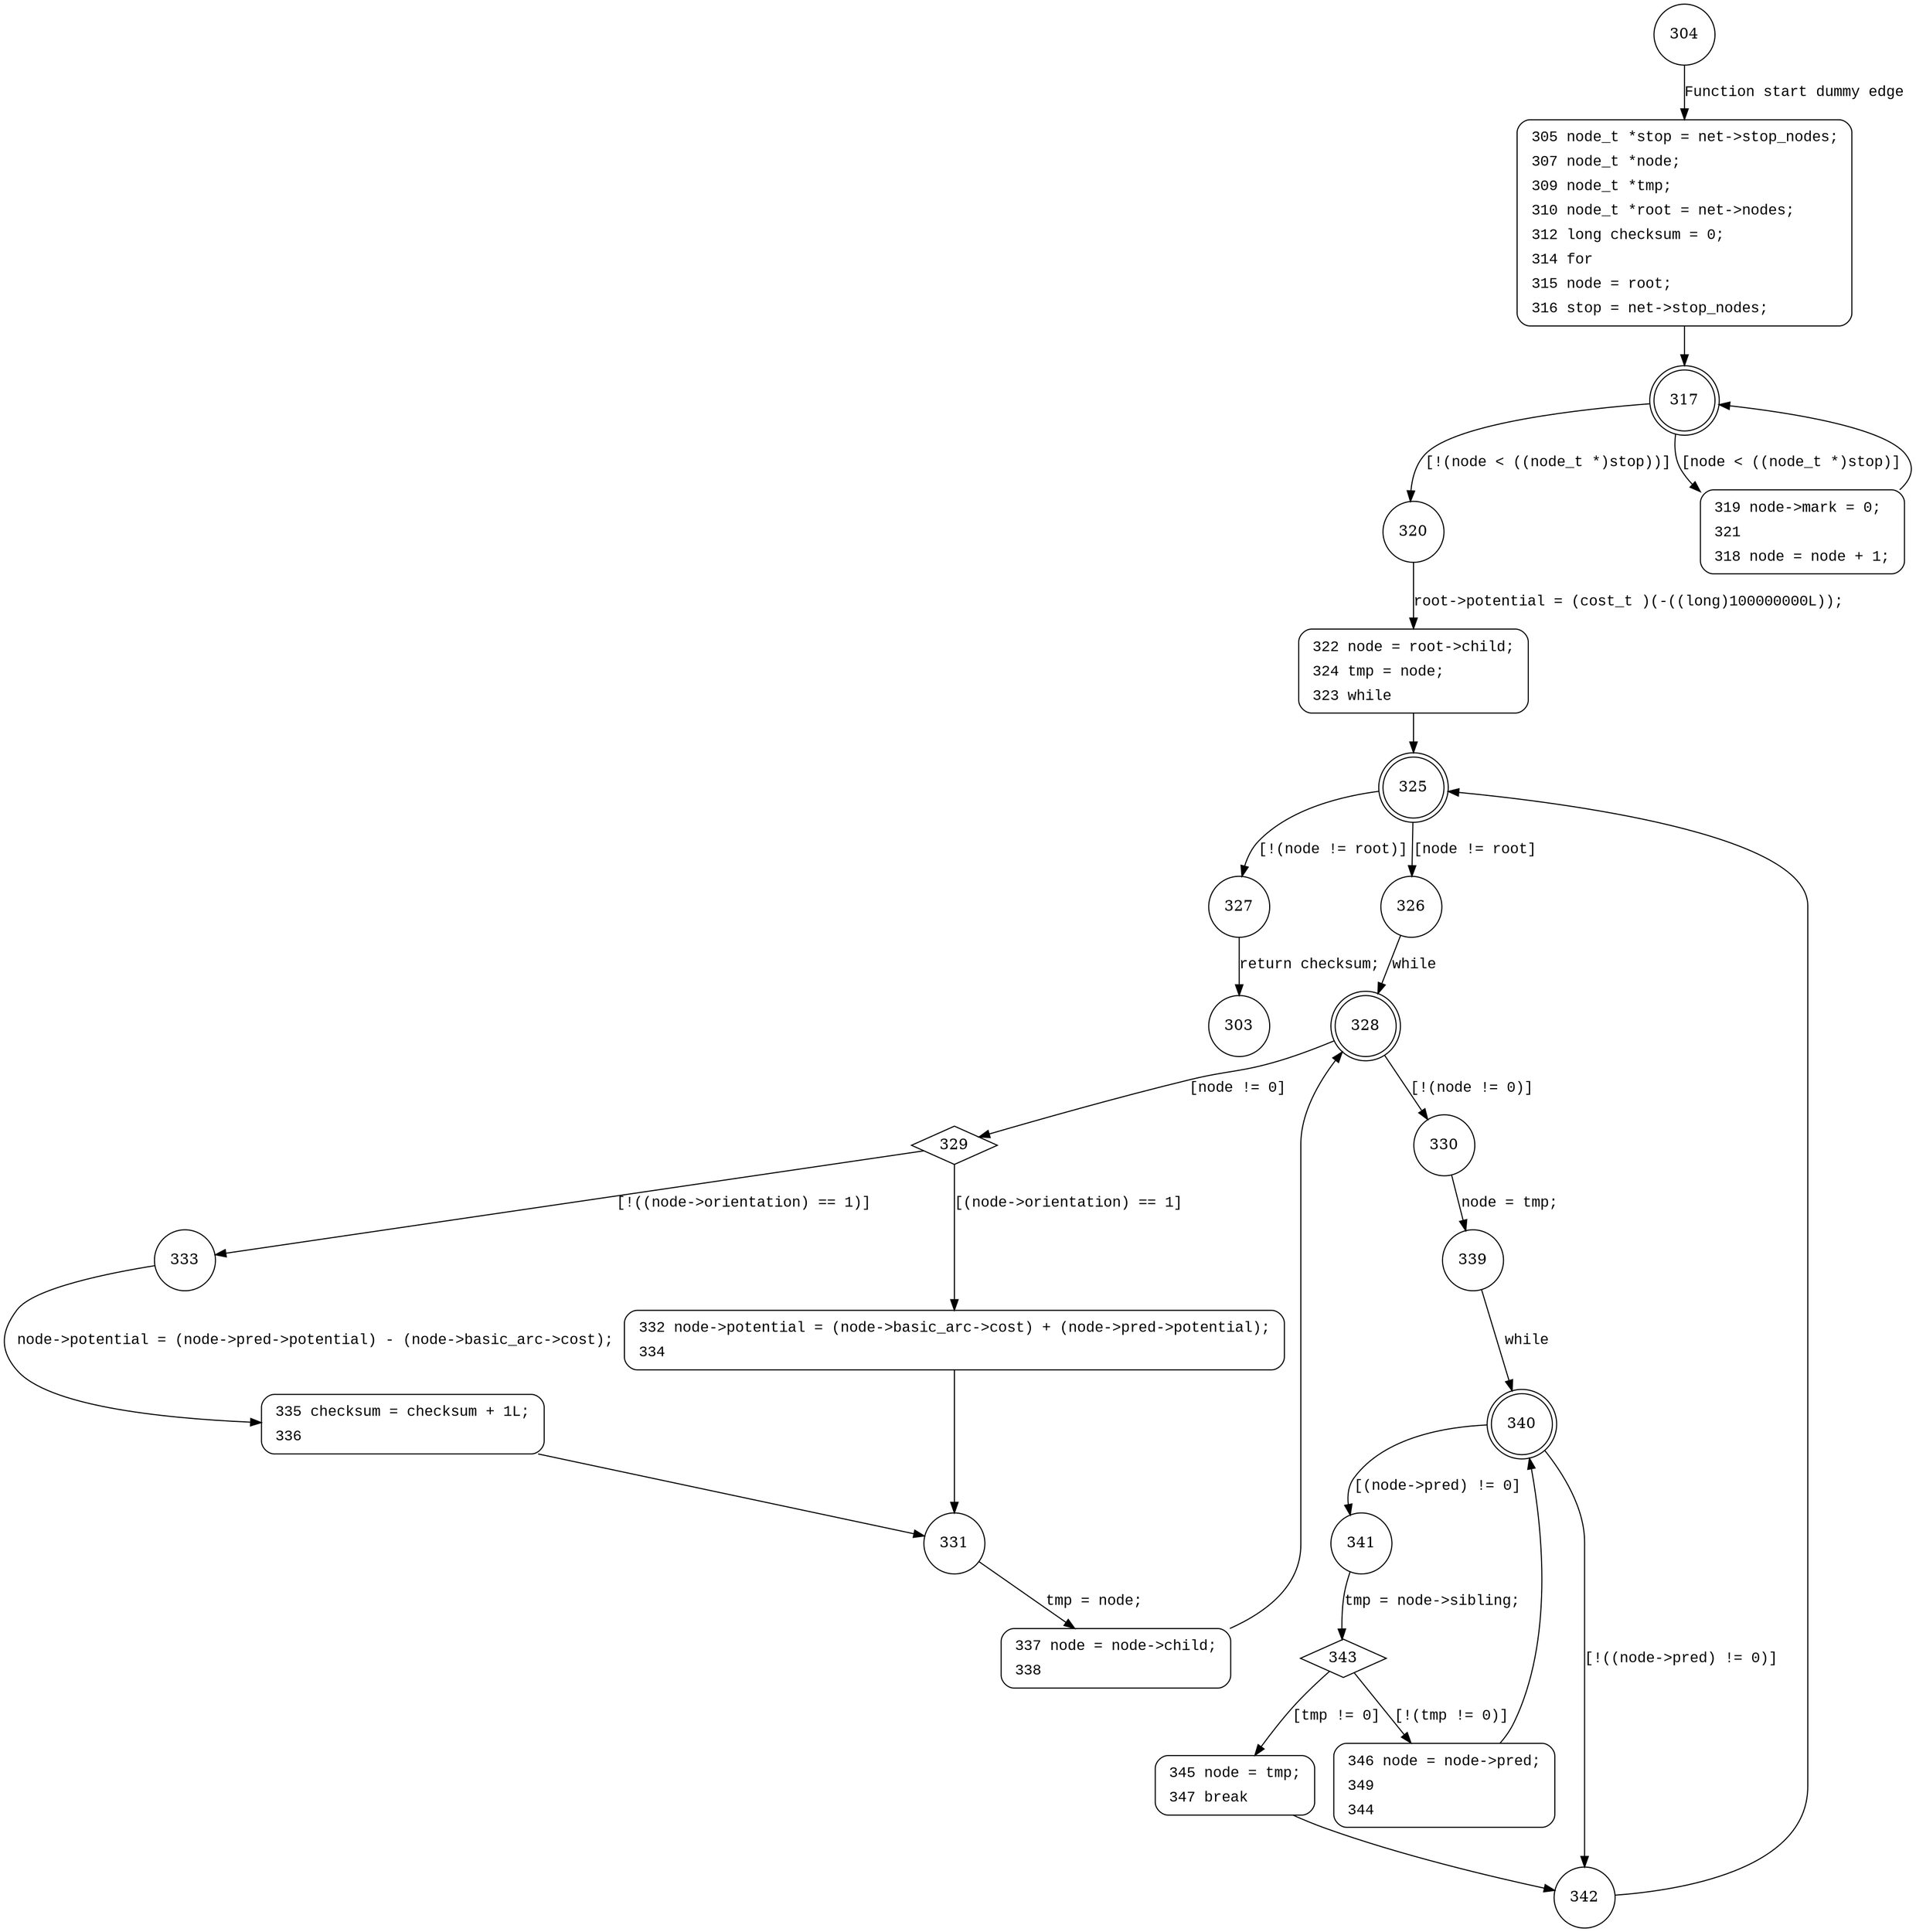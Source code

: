 digraph refresh_potential {
304 [shape="circle"]
305 [shape="circle"]
317 [shape="doublecircle"]
320 [shape="circle"]
319 [shape="circle"]
322 [shape="circle"]
325 [shape="doublecircle"]
327 [shape="circle"]
326 [shape="circle"]
328 [shape="doublecircle"]
330 [shape="circle"]
329 [shape="diamond"]
333 [shape="circle"]
332 [shape="circle"]
331 [shape="circle"]
337 [shape="circle"]
335 [shape="circle"]
339 [shape="circle"]
340 [shape="doublecircle"]
342 [shape="circle"]
341 [shape="circle"]
343 [shape="diamond"]
346 [shape="circle"]
345 [shape="circle"]
303 [shape="circle"]
305 [style="filled,bold" penwidth="1" fillcolor="white" fontname="Courier New" shape="Mrecord" label=<<table border="0" cellborder="0" cellpadding="3" bgcolor="white"><tr><td align="right">305</td><td align="left">node_t *stop = net-&gt;stop_nodes;</td></tr><tr><td align="right">307</td><td align="left">node_t *node;</td></tr><tr><td align="right">309</td><td align="left">node_t *tmp;</td></tr><tr><td align="right">310</td><td align="left">node_t *root = net-&gt;nodes;</td></tr><tr><td align="right">312</td><td align="left">long checksum = 0;</td></tr><tr><td align="right">314</td><td align="left">for</td></tr><tr><td align="right">315</td><td align="left">node = root;</td></tr><tr><td align="right">316</td><td align="left">stop = net-&gt;stop_nodes;</td></tr></table>>]
305 -> 317[label=""]
319 [style="filled,bold" penwidth="1" fillcolor="white" fontname="Courier New" shape="Mrecord" label=<<table border="0" cellborder="0" cellpadding="3" bgcolor="white"><tr><td align="right">319</td><td align="left">node-&gt;mark = 0;</td></tr><tr><td align="right">321</td><td align="left"></td></tr><tr><td align="right">318</td><td align="left">node = node + 1;</td></tr></table>>]
319 -> 317[label=""]
322 [style="filled,bold" penwidth="1" fillcolor="white" fontname="Courier New" shape="Mrecord" label=<<table border="0" cellborder="0" cellpadding="3" bgcolor="white"><tr><td align="right">322</td><td align="left">node = root-&gt;child;</td></tr><tr><td align="right">324</td><td align="left">tmp = node;</td></tr><tr><td align="right">323</td><td align="left">while</td></tr></table>>]
322 -> 325[label=""]
332 [style="filled,bold" penwidth="1" fillcolor="white" fontname="Courier New" shape="Mrecord" label=<<table border="0" cellborder="0" cellpadding="3" bgcolor="white"><tr><td align="right">332</td><td align="left">node-&gt;potential = (node-&gt;basic_arc-&gt;cost) + (node-&gt;pred-&gt;potential);</td></tr><tr><td align="right">334</td><td align="left"></td></tr></table>>]
332 -> 331[label=""]
337 [style="filled,bold" penwidth="1" fillcolor="white" fontname="Courier New" shape="Mrecord" label=<<table border="0" cellborder="0" cellpadding="3" bgcolor="white"><tr><td align="right">337</td><td align="left">node = node-&gt;child;</td></tr><tr><td align="right">338</td><td align="left"></td></tr></table>>]
337 -> 328[label=""]
335 [style="filled,bold" penwidth="1" fillcolor="white" fontname="Courier New" shape="Mrecord" label=<<table border="0" cellborder="0" cellpadding="3" bgcolor="white"><tr><td align="right">335</td><td align="left">checksum = checksum + 1L;</td></tr><tr><td align="right">336</td><td align="left"></td></tr></table>>]
335 -> 331[label=""]
345 [style="filled,bold" penwidth="1" fillcolor="white" fontname="Courier New" shape="Mrecord" label=<<table border="0" cellborder="0" cellpadding="3" bgcolor="white"><tr><td align="right">345</td><td align="left">node = tmp;</td></tr><tr><td align="right">347</td><td align="left">break</td></tr></table>>]
345 -> 342[label=""]
346 [style="filled,bold" penwidth="1" fillcolor="white" fontname="Courier New" shape="Mrecord" label=<<table border="0" cellborder="0" cellpadding="3" bgcolor="white"><tr><td align="right">346</td><td align="left">node = node-&gt;pred;</td></tr><tr><td align="right">349</td><td align="left"></td></tr><tr><td align="right">344</td><td align="left"></td></tr></table>>]
346 -> 340[label=""]
304 -> 305 [label="Function start dummy edge" fontname="Courier New"]
317 -> 320 [label="[!(node < ((node_t *)stop))]" fontname="Courier New"]
317 -> 319 [label="[node < ((node_t *)stop)]" fontname="Courier New"]
320 -> 322 [label="root->potential = (cost_t )(-((long)100000000L));" fontname="Courier New"]
325 -> 327 [label="[!(node != root)]" fontname="Courier New"]
325 -> 326 [label="[node != root]" fontname="Courier New"]
328 -> 330 [label="[!(node != 0)]" fontname="Courier New"]
328 -> 329 [label="[node != 0]" fontname="Courier New"]
329 -> 333 [label="[!((node->orientation) == 1)]" fontname="Courier New"]
329 -> 332 [label="[(node->orientation) == 1]" fontname="Courier New"]
331 -> 337 [label="tmp = node;" fontname="Courier New"]
333 -> 335 [label="node->potential = (node->pred->potential) - (node->basic_arc->cost);" fontname="Courier New"]
330 -> 339 [label="node = tmp;" fontname="Courier New"]
340 -> 342 [label="[!((node->pred) != 0)]" fontname="Courier New"]
340 -> 341 [label="[(node->pred) != 0]" fontname="Courier New"]
343 -> 346 [label="[!(tmp != 0)]" fontname="Courier New"]
343 -> 345 [label="[tmp != 0]" fontname="Courier New"]
342 -> 325 [label="" fontname="Courier New"]
327 -> 303 [label="return checksum;" fontname="Courier New"]
326 -> 328 [label="while" fontname="Courier New"]
339 -> 340 [label="while" fontname="Courier New"]
341 -> 343 [label="tmp = node->sibling;" fontname="Courier New"]
}